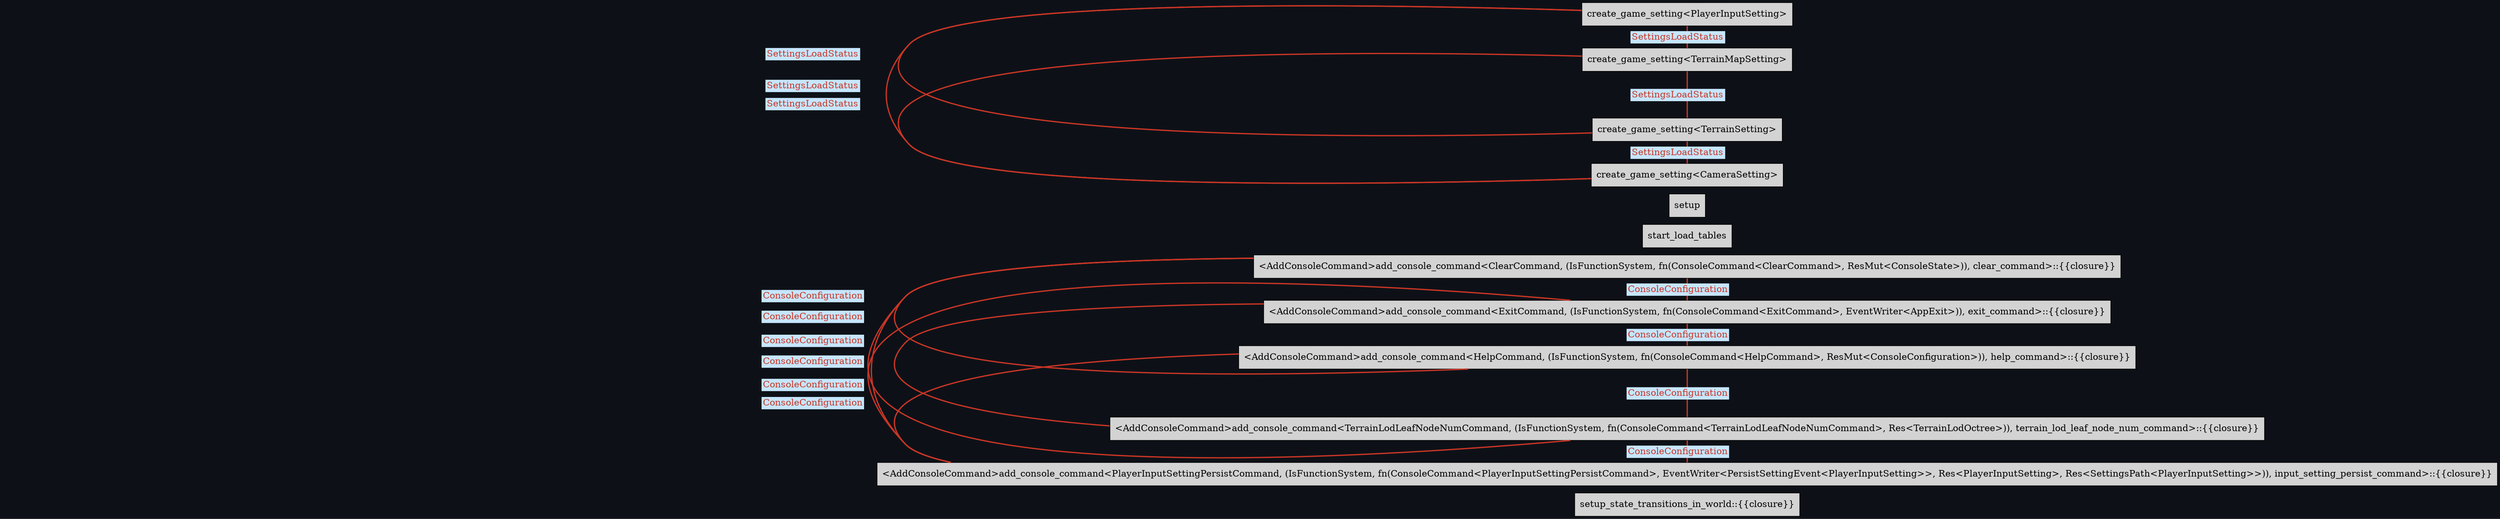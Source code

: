 digraph "" {
	"compound"="true";
	"splines"="spline";
	"rankdir"="LR";
	"bgcolor"="#0d1117";
	"fontname"="Helvetica";
	"nodesep"="0.15";
	edge ["penwidth"="2"];
	node ["shape"="box", "style"="filled"];
	"node_System(0)" ["label"="setup_state_transitions_in_world::{{closure}}", "tooltip"="bevy_state::state::transitions::setup_state_transitions_in_world::{{closure}}"]
	"node_System(1)" ["label"="<AddConsoleCommand>add_console_command<ClearCommand, (IsFunctionSystem, fn(ConsoleCommand<ClearCommand>, ResMut<ConsoleState>)), clear_command>::{{closure}}", "tooltip"="<bevy_app::app::App as bevy_console::console::AddConsoleCommand>::add_console_command<bevy_console::commands::clear::ClearCommand, (bevy_ecs::system::function_system::IsFunctionSystem, fn(bevy_console::console::ConsoleCommand<bevy_console::commands::clear::ClearCommand>, bevy_ecs::change_detection::ResMut<bevy_console::console::ConsoleState>)), bevy_console::commands::clear::clear_command>::{{closure}}"]
	"node_System(2)" ["label"="<AddConsoleCommand>add_console_command<ExitCommand, (IsFunctionSystem, fn(ConsoleCommand<ExitCommand>, EventWriter<AppExit>)), exit_command>::{{closure}}", "tooltip"="<bevy_app::app::App as bevy_console::console::AddConsoleCommand>::add_console_command<bevy_console::commands::exit::ExitCommand, (bevy_ecs::system::function_system::IsFunctionSystem, fn(bevy_console::console::ConsoleCommand<bevy_console::commands::exit::ExitCommand>, bevy_ecs::event::EventWriter<bevy_app::app::AppExit>)), bevy_console::commands::exit::exit_command>::{{closure}}"]
	"node_System(3)" ["label"="<AddConsoleCommand>add_console_command<HelpCommand, (IsFunctionSystem, fn(ConsoleCommand<HelpCommand>, ResMut<ConsoleConfiguration>)), help_command>::{{closure}}", "tooltip"="<bevy_app::app::App as bevy_console::console::AddConsoleCommand>::add_console_command<bevy_console::commands::help::HelpCommand, (bevy_ecs::system::function_system::IsFunctionSystem, fn(bevy_console::console::ConsoleCommand<bevy_console::commands::help::HelpCommand>, bevy_ecs::change_detection::ResMut<bevy_console::console::ConsoleConfiguration>)), bevy_console::commands::help::help_command>::{{closure}}"]
	"node_System(4)" ["label"="start_load_tables", "tooltip"="datatables::start_load_tables"]
	"node_System(5)" ["label"="setup", "tooltip"="bevy_dev_tools::fps_overlay::setup"]
	"node_System(6)" ["label"="create_game_setting<PlayerInputSetting>", "tooltip"="settings::load::create_game_setting<game::input::setting::PlayerInputSetting>"]
	"node_System(7)" ["label"="create_game_setting<TerrainSetting>", "tooltip"="settings::load::create_game_setting<terrain::setting::TerrainSetting>"]
	"node_System(8)" ["label"="<AddConsoleCommand>add_console_command<TerrainLodLeafNodeNumCommand, (IsFunctionSystem, fn(ConsoleCommand<TerrainLodLeafNodeNumCommand>, Res<TerrainLodOctree>)), terrain_lod_leaf_node_num_command>::{{closure}}", "tooltip"="<bevy_app::app::App as bevy_console::console::AddConsoleCommand>::add_console_command<terrain::lod::lod_octree::TerrainLodLeafNodeNumCommand, (bevy_ecs::system::function_system::IsFunctionSystem, fn(bevy_console::console::ConsoleCommand<terrain::lod::lod_octree::TerrainLodLeafNodeNumCommand>, bevy_ecs::change_detection::Res<terrain::lod::lod_octree::TerrainLodOctree>)), terrain::lod::lod_octree::terrain_lod_leaf_node_num_command>::{{closure}}"]
	"node_System(9)" ["label"="create_game_setting<TerrainMapSetting>", "tooltip"="settings::load::create_game_setting<terrain::map::config::TerrainMapSetting>"]
	"node_System(10)" ["label"="create_game_setting<CameraSetting>", "tooltip"="settings::load::create_game_setting<atom_camera::setting::CameraSetting>"]
	"node_System(11)" ["label"="<AddConsoleCommand>add_console_command<PlayerInputSettingPersistCommand, (IsFunctionSystem, fn(ConsoleCommand<PlayerInputSettingPersistCommand>, EventWriter<PersistSettingEvent<PlayerInputSetting>>, Res<PlayerInputSetting>, Res<SettingsPath<PlayerInputSetting>>)), input_setting_persist_command>::{{closure}}", "tooltip"="<bevy_app::app::App as bevy_console::console::AddConsoleCommand>::add_console_command<game::input::setting::PlayerInputSettingPersistCommand, (bevy_ecs::system::function_system::IsFunctionSystem, fn(bevy_console::console::ConsoleCommand<game::input::setting::PlayerInputSettingPersistCommand>, bevy_ecs::event::EventWriter<settings::persist::PersistSettingEvent<game::input::setting::PlayerInputSetting>>, bevy_ecs::change_detection::Res<game::input::setting::PlayerInputSetting>, bevy_ecs::change_detection::Res<settings::setting_path::SettingsPath<game::input::setting::PlayerInputSetting>>)), game::input::setting::input_setting_persist_command>::{{closure}}"]
	"node_System(2)" -> "node_System(1)" ["dir"="none", "constraint"="false", "color"="#c93526", "fontcolor"="#c93526", "label"=<<table border="0" cellborder="0"><tr><td bgcolor="#c6e6ff">ConsoleConfiguration</td></tr></table>>, "labeltooltip"="<AddConsoleCommand>add_console_command<ExitCommand, (IsFunctionSystem, fn(ConsoleCommand<ExitCommand>, EventWriter<AppExit>)), exit_command>::{{closure}} — <AddConsoleCommand>add_console_command<ClearCommand, (IsFunctionSystem, fn(ConsoleCommand<ClearCommand>, ResMut<ConsoleState>)), clear_command>::{{closure}}"]
	"node_System(3)" -> "node_System(1)" ["dir"="none", "constraint"="false", "color"="#c93526", "fontcolor"="#c93526", "label"=<<table border="0" cellborder="0"><tr><td bgcolor="#c6e6ff">ConsoleConfiguration</td></tr></table>>, "labeltooltip"="<AddConsoleCommand>add_console_command<HelpCommand, (IsFunctionSystem, fn(ConsoleCommand<HelpCommand>, ResMut<ConsoleConfiguration>)), help_command>::{{closure}} — <AddConsoleCommand>add_console_command<ClearCommand, (IsFunctionSystem, fn(ConsoleCommand<ClearCommand>, ResMut<ConsoleState>)), clear_command>::{{closure}}"]
	"node_System(3)" -> "node_System(2)" ["dir"="none", "constraint"="false", "color"="#c93526", "fontcolor"="#c93526", "label"=<<table border="0" cellborder="0"><tr><td bgcolor="#c6e6ff">ConsoleConfiguration</td></tr></table>>, "labeltooltip"="<AddConsoleCommand>add_console_command<HelpCommand, (IsFunctionSystem, fn(ConsoleCommand<HelpCommand>, ResMut<ConsoleConfiguration>)), help_command>::{{closure}} — <AddConsoleCommand>add_console_command<ExitCommand, (IsFunctionSystem, fn(ConsoleCommand<ExitCommand>, EventWriter<AppExit>)), exit_command>::{{closure}}"]
	"node_System(6)" -> "node_System(9)" ["dir"="none", "constraint"="false", "color"="#c93526", "fontcolor"="#c93526", "label"=<<table border="0" cellborder="0"><tr><td bgcolor="#c6e6ff">SettingsLoadStatus</td></tr></table>>, "labeltooltip"="create_game_setting<PlayerInputSetting> — create_game_setting<TerrainMapSetting>"]
	"node_System(7)" -> "node_System(6)" ["dir"="none", "constraint"="false", "color"="#c93526", "fontcolor"="#c93526", "label"=<<table border="0" cellborder="0"><tr><td bgcolor="#c6e6ff">SettingsLoadStatus</td></tr></table>>, "labeltooltip"="create_game_setting<TerrainSetting> — create_game_setting<PlayerInputSetting>"]
	"node_System(7)" -> "node_System(9)" ["dir"="none", "constraint"="false", "color"="#c93526", "fontcolor"="#c93526", "label"=<<table border="0" cellborder="0"><tr><td bgcolor="#c6e6ff">SettingsLoadStatus</td></tr></table>>, "labeltooltip"="create_game_setting<TerrainSetting> — create_game_setting<TerrainMapSetting>"]
	"node_System(8)" -> "node_System(1)" ["dir"="none", "constraint"="false", "color"="#c93526", "fontcolor"="#c93526", "label"=<<table border="0" cellborder="0"><tr><td bgcolor="#c6e6ff">ConsoleConfiguration</td></tr></table>>, "labeltooltip"="<AddConsoleCommand>add_console_command<TerrainLodLeafNodeNumCommand, (IsFunctionSystem, fn(ConsoleCommand<TerrainLodLeafNodeNumCommand>, Res<TerrainLodOctree>)), terrain_lod_leaf_node_num_command>::{{closure}} — <AddConsoleCommand>add_console_command<ClearCommand, (IsFunctionSystem, fn(ConsoleCommand<ClearCommand>, ResMut<ConsoleState>)), clear_command>::{{closure}}"]
	"node_System(8)" -> "node_System(2)" ["dir"="none", "constraint"="false", "color"="#c93526", "fontcolor"="#c93526", "label"=<<table border="0" cellborder="0"><tr><td bgcolor="#c6e6ff">ConsoleConfiguration</td></tr></table>>, "labeltooltip"="<AddConsoleCommand>add_console_command<TerrainLodLeafNodeNumCommand, (IsFunctionSystem, fn(ConsoleCommand<TerrainLodLeafNodeNumCommand>, Res<TerrainLodOctree>)), terrain_lod_leaf_node_num_command>::{{closure}} — <AddConsoleCommand>add_console_command<ExitCommand, (IsFunctionSystem, fn(ConsoleCommand<ExitCommand>, EventWriter<AppExit>)), exit_command>::{{closure}}"]
	"node_System(8)" -> "node_System(3)" ["dir"="none", "constraint"="false", "color"="#c93526", "fontcolor"="#c93526", "label"=<<table border="0" cellborder="0"><tr><td bgcolor="#c6e6ff">ConsoleConfiguration</td></tr></table>>, "labeltooltip"="<AddConsoleCommand>add_console_command<TerrainLodLeafNodeNumCommand, (IsFunctionSystem, fn(ConsoleCommand<TerrainLodLeafNodeNumCommand>, Res<TerrainLodOctree>)), terrain_lod_leaf_node_num_command>::{{closure}} — <AddConsoleCommand>add_console_command<HelpCommand, (IsFunctionSystem, fn(ConsoleCommand<HelpCommand>, ResMut<ConsoleConfiguration>)), help_command>::{{closure}}"]
	"node_System(10)" -> "node_System(6)" ["dir"="none", "constraint"="false", "color"="#c93526", "fontcolor"="#c93526", "label"=<<table border="0" cellborder="0"><tr><td bgcolor="#c6e6ff">SettingsLoadStatus</td></tr></table>>, "labeltooltip"="create_game_setting<CameraSetting> — create_game_setting<PlayerInputSetting>"]
	"node_System(10)" -> "node_System(7)" ["dir"="none", "constraint"="false", "color"="#c93526", "fontcolor"="#c93526", "label"=<<table border="0" cellborder="0"><tr><td bgcolor="#c6e6ff">SettingsLoadStatus</td></tr></table>>, "labeltooltip"="create_game_setting<CameraSetting> — create_game_setting<TerrainSetting>"]
	"node_System(10)" -> "node_System(9)" ["dir"="none", "constraint"="false", "color"="#c93526", "fontcolor"="#c93526", "label"=<<table border="0" cellborder="0"><tr><td bgcolor="#c6e6ff">SettingsLoadStatus</td></tr></table>>, "labeltooltip"="create_game_setting<CameraSetting> — create_game_setting<TerrainMapSetting>"]
	"node_System(11)" -> "node_System(1)" ["dir"="none", "constraint"="false", "color"="#c93526", "fontcolor"="#c93526", "label"=<<table border="0" cellborder="0"><tr><td bgcolor="#c6e6ff">ConsoleConfiguration</td></tr></table>>, "labeltooltip"="<AddConsoleCommand>add_console_command<PlayerInputSettingPersistCommand, (IsFunctionSystem, fn(ConsoleCommand<PlayerInputSettingPersistCommand>, EventWriter<PersistSettingEvent<PlayerInputSetting>>, Res<PlayerInputSetting>, Res<SettingsPath<PlayerInputSetting>>)), input_setting_persist_command>::{{closure}} — <AddConsoleCommand>add_console_command<ClearCommand, (IsFunctionSystem, fn(ConsoleCommand<ClearCommand>, ResMut<ConsoleState>)), clear_command>::{{closure}}"]
	"node_System(11)" -> "node_System(2)" ["dir"="none", "constraint"="false", "color"="#c93526", "fontcolor"="#c93526", "label"=<<table border="0" cellborder="0"><tr><td bgcolor="#c6e6ff">ConsoleConfiguration</td></tr></table>>, "labeltooltip"="<AddConsoleCommand>add_console_command<PlayerInputSettingPersistCommand, (IsFunctionSystem, fn(ConsoleCommand<PlayerInputSettingPersistCommand>, EventWriter<PersistSettingEvent<PlayerInputSetting>>, Res<PlayerInputSetting>, Res<SettingsPath<PlayerInputSetting>>)), input_setting_persist_command>::{{closure}} — <AddConsoleCommand>add_console_command<ExitCommand, (IsFunctionSystem, fn(ConsoleCommand<ExitCommand>, EventWriter<AppExit>)), exit_command>::{{closure}}"]
	"node_System(11)" -> "node_System(3)" ["dir"="none", "constraint"="false", "color"="#c93526", "fontcolor"="#c93526", "label"=<<table border="0" cellborder="0"><tr><td bgcolor="#c6e6ff">ConsoleConfiguration</td></tr></table>>, "labeltooltip"="<AddConsoleCommand>add_console_command<PlayerInputSettingPersistCommand, (IsFunctionSystem, fn(ConsoleCommand<PlayerInputSettingPersistCommand>, EventWriter<PersistSettingEvent<PlayerInputSetting>>, Res<PlayerInputSetting>, Res<SettingsPath<PlayerInputSetting>>)), input_setting_persist_command>::{{closure}} — <AddConsoleCommand>add_console_command<HelpCommand, (IsFunctionSystem, fn(ConsoleCommand<HelpCommand>, ResMut<ConsoleConfiguration>)), help_command>::{{closure}}"]
	"node_System(11)" -> "node_System(8)" ["dir"="none", "constraint"="false", "color"="#c93526", "fontcolor"="#c93526", "label"=<<table border="0" cellborder="0"><tr><td bgcolor="#c6e6ff">ConsoleConfiguration</td></tr></table>>, "labeltooltip"="<AddConsoleCommand>add_console_command<PlayerInputSettingPersistCommand, (IsFunctionSystem, fn(ConsoleCommand<PlayerInputSettingPersistCommand>, EventWriter<PersistSettingEvent<PlayerInputSetting>>, Res<PlayerInputSetting>, Res<SettingsPath<PlayerInputSetting>>)), input_setting_persist_command>::{{closure}} — <AddConsoleCommand>add_console_command<TerrainLodLeafNodeNumCommand, (IsFunctionSystem, fn(ConsoleCommand<TerrainLodLeafNodeNumCommand>, Res<TerrainLodOctree>)), terrain_lod_leaf_node_num_command>::{{closure}}"]
}
